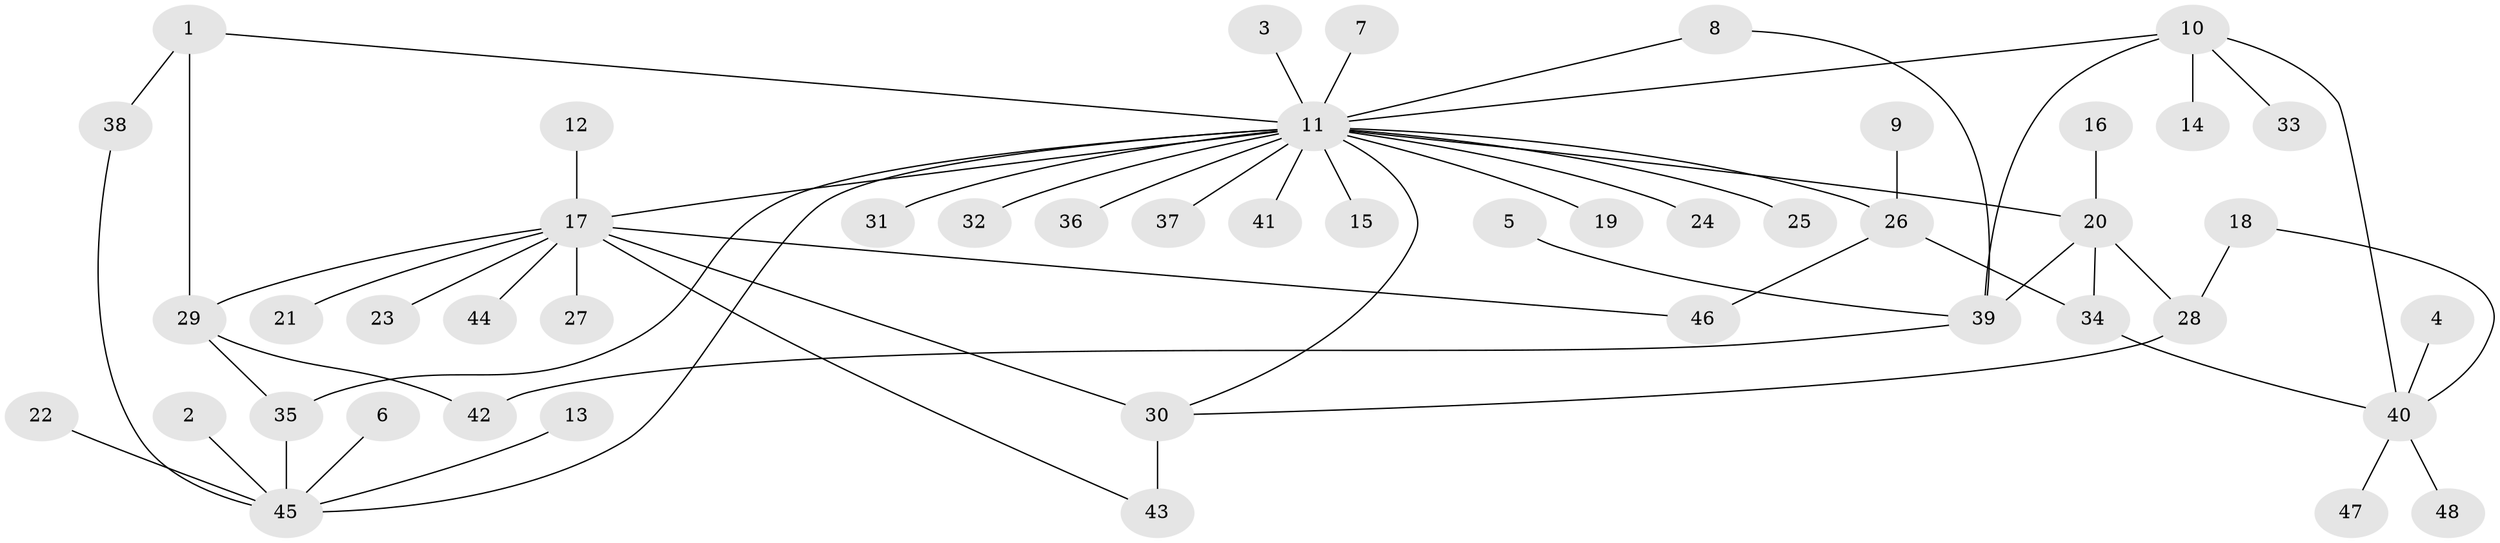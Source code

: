 // original degree distribution, {6: 0.020833333333333332, 12: 0.010416666666666666, 22: 0.010416666666666666, 5: 0.03125, 1: 0.5416666666666666, 3: 0.07291666666666667, 9: 0.010416666666666666, 8: 0.020833333333333332, 7: 0.010416666666666666, 2: 0.25, 4: 0.020833333333333332}
// Generated by graph-tools (version 1.1) at 2025/01/03/09/25 03:01:47]
// undirected, 48 vertices, 61 edges
graph export_dot {
graph [start="1"]
  node [color=gray90,style=filled];
  1;
  2;
  3;
  4;
  5;
  6;
  7;
  8;
  9;
  10;
  11;
  12;
  13;
  14;
  15;
  16;
  17;
  18;
  19;
  20;
  21;
  22;
  23;
  24;
  25;
  26;
  27;
  28;
  29;
  30;
  31;
  32;
  33;
  34;
  35;
  36;
  37;
  38;
  39;
  40;
  41;
  42;
  43;
  44;
  45;
  46;
  47;
  48;
  1 -- 11 [weight=1.0];
  1 -- 29 [weight=1.0];
  1 -- 38 [weight=1.0];
  2 -- 45 [weight=1.0];
  3 -- 11 [weight=1.0];
  4 -- 40 [weight=1.0];
  5 -- 39 [weight=1.0];
  6 -- 45 [weight=1.0];
  7 -- 11 [weight=1.0];
  8 -- 11 [weight=1.0];
  8 -- 39 [weight=1.0];
  9 -- 26 [weight=1.0];
  10 -- 11 [weight=1.0];
  10 -- 14 [weight=1.0];
  10 -- 33 [weight=1.0];
  10 -- 39 [weight=1.0];
  10 -- 40 [weight=1.0];
  11 -- 15 [weight=1.0];
  11 -- 17 [weight=1.0];
  11 -- 19 [weight=1.0];
  11 -- 20 [weight=1.0];
  11 -- 24 [weight=1.0];
  11 -- 25 [weight=1.0];
  11 -- 26 [weight=1.0];
  11 -- 30 [weight=1.0];
  11 -- 31 [weight=1.0];
  11 -- 32 [weight=1.0];
  11 -- 35 [weight=1.0];
  11 -- 36 [weight=1.0];
  11 -- 37 [weight=1.0];
  11 -- 41 [weight=1.0];
  11 -- 45 [weight=1.0];
  12 -- 17 [weight=1.0];
  13 -- 45 [weight=1.0];
  16 -- 20 [weight=1.0];
  17 -- 21 [weight=1.0];
  17 -- 23 [weight=1.0];
  17 -- 27 [weight=1.0];
  17 -- 29 [weight=1.0];
  17 -- 30 [weight=1.0];
  17 -- 43 [weight=1.0];
  17 -- 44 [weight=1.0];
  17 -- 46 [weight=1.0];
  18 -- 28 [weight=1.0];
  18 -- 40 [weight=1.0];
  20 -- 28 [weight=1.0];
  20 -- 34 [weight=1.0];
  20 -- 39 [weight=2.0];
  22 -- 45 [weight=1.0];
  26 -- 34 [weight=1.0];
  26 -- 46 [weight=1.0];
  28 -- 30 [weight=1.0];
  29 -- 35 [weight=1.0];
  29 -- 42 [weight=1.0];
  30 -- 43 [weight=2.0];
  34 -- 40 [weight=1.0];
  35 -- 45 [weight=1.0];
  38 -- 45 [weight=1.0];
  39 -- 42 [weight=1.0];
  40 -- 47 [weight=1.0];
  40 -- 48 [weight=1.0];
}
